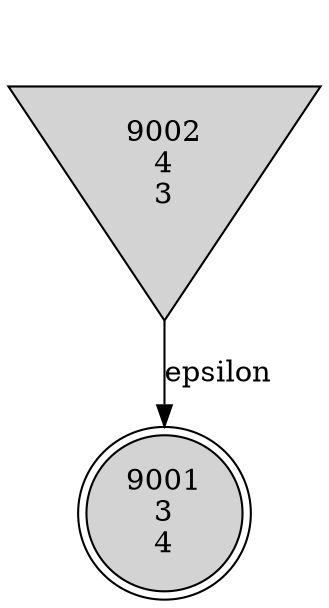 digraph relation {
    node [shape=circle, style=filled];
    9002 [label="9002
4
3" shape=invtriangle penwidth=1]
    9001 [label="9001
3
4" shape=doublecircle penwidth=1]
    9002 -> 9001 [label="epsilon"];
}
